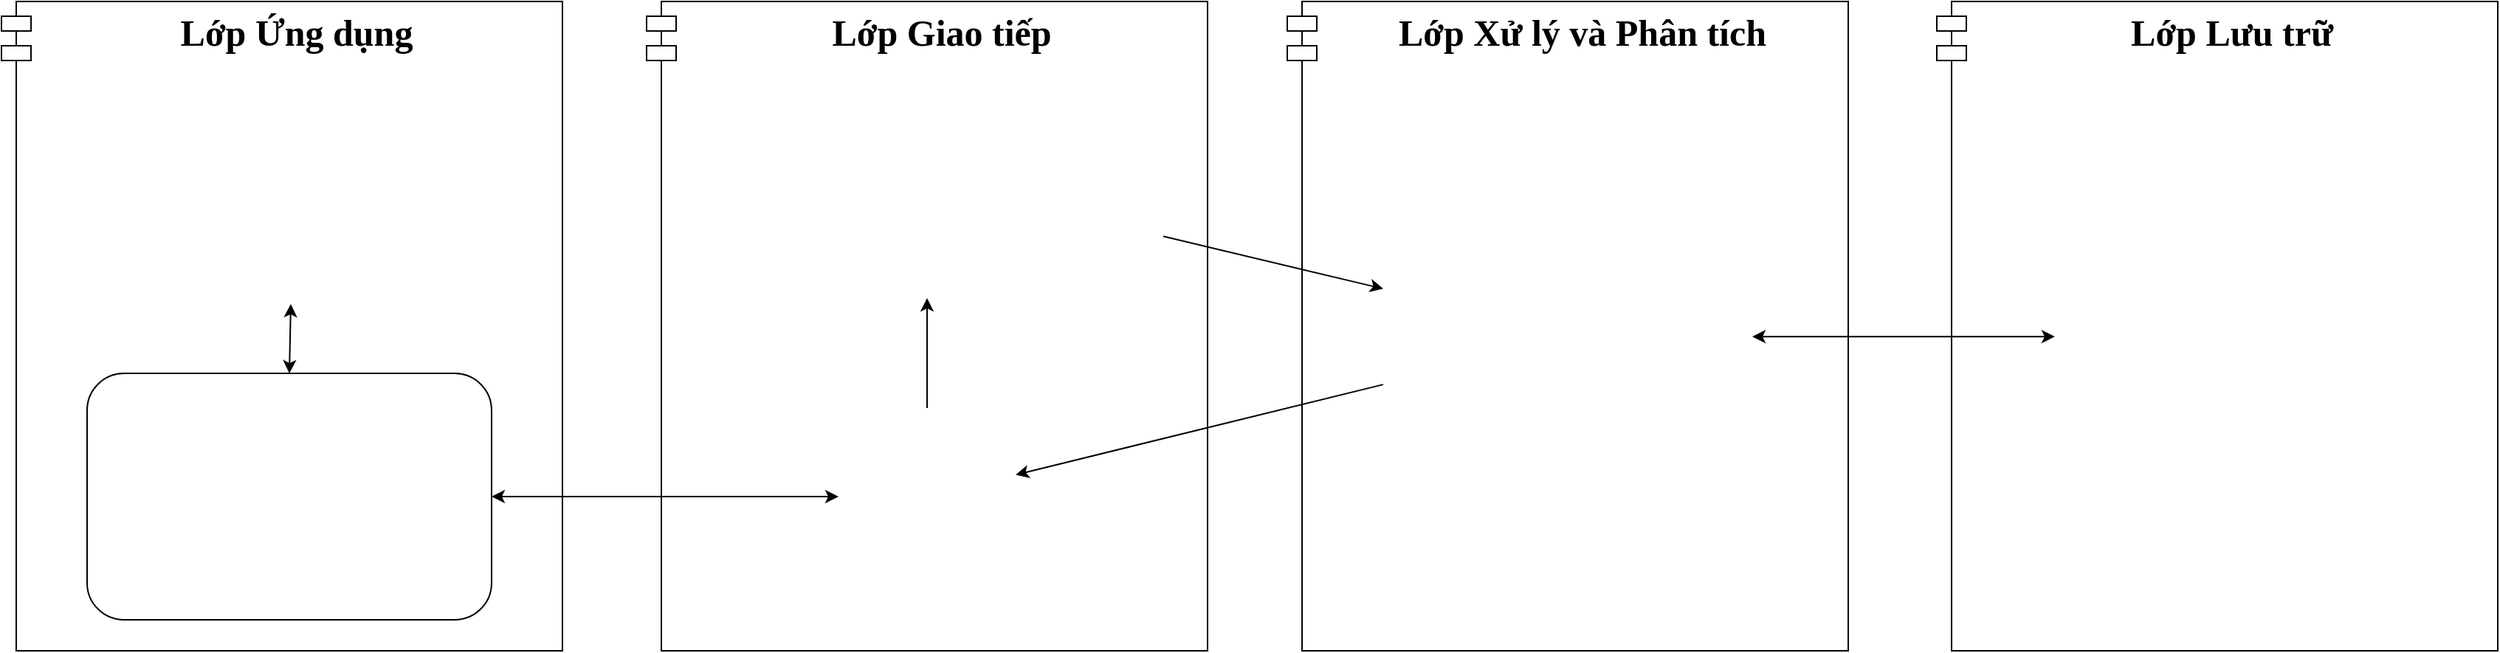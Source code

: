 <mxfile version="24.5.5" type="github">
  <diagram id="MU9Agu6tMM-13lvCyBpb" name="Page-2">
    <mxGraphModel dx="3108" dy="1622" grid="0" gridSize="10" guides="1" tooltips="1" connect="1" arrows="1" fold="1" page="0" pageScale="1" pageWidth="850" pageHeight="1100" math="0" shadow="0">
      <root>
        <mxCell id="0" />
        <mxCell id="1" parent="0" />
        <mxCell id="S8vObqpAsYyYiZip6gTa-45" value="Lớp Lưu trữ" style="shape=module;align=left;spacingLeft=20;align=center;verticalAlign=top;whiteSpace=wrap;html=1;fontStyle=1;fontFamily=Times New Roman;fontSize=25;" parent="1" vertex="1">
          <mxGeometry x="365" y="-69" width="380" height="440" as="geometry" />
        </mxCell>
        <mxCell id="S8vObqpAsYyYiZip6gTa-44" value="Lớp Xử lý và Phân tích" style="shape=module;align=left;spacingLeft=20;align=center;verticalAlign=top;whiteSpace=wrap;html=1;fontStyle=1;fontFamily=Times New Roman;fontSize=25;" parent="1" vertex="1">
          <mxGeometry x="-75" y="-69" width="380" height="440" as="geometry" />
        </mxCell>
        <mxCell id="S8vObqpAsYyYiZip6gTa-43" value="Lớp Giao tiếp" style="shape=module;align=left;spacingLeft=20;align=center;verticalAlign=top;whiteSpace=wrap;html=1;fontStyle=1;fontFamily=Times New Roman;fontSize=25;" parent="1" vertex="1">
          <mxGeometry x="-509" y="-69" width="380" height="440" as="geometry" />
        </mxCell>
        <mxCell id="S8vObqpAsYyYiZip6gTa-42" value="Lớp Ứng dụng" style="shape=module;align=left;spacingLeft=20;align=center;verticalAlign=top;whiteSpace=wrap;html=1;fontStyle=1;fontFamily=Times New Roman;fontSize=25;" parent="1" vertex="1">
          <mxGeometry x="-946" y="-69" width="380" height="440" as="geometry" />
        </mxCell>
        <mxCell id="S8vObqpAsYyYiZip6gTa-14" value="" style="endArrow=classic;html=1;rounded=0;exitX=0;exitY=0.75;exitDx=0;exitDy=0;" parent="1" source="S8vObqpAsYyYiZip6gTa-12" target="S8vObqpAsYyYiZip6gTa-4" edge="1">
          <mxGeometry width="50" height="50" relative="1" as="geometry">
            <mxPoint x="-34" y="328" as="sourcePoint" />
            <mxPoint x="16" y="278" as="targetPoint" />
          </mxGeometry>
        </mxCell>
        <mxCell id="S8vObqpAsYyYiZip6gTa-15" value="" style="endArrow=classic;html=1;rounded=0;entryX=0;entryY=0.25;entryDx=0;entryDy=0;" parent="1" source="S8vObqpAsYyYiZip6gTa-24" target="S8vObqpAsYyYiZip6gTa-12" edge="1">
          <mxGeometry width="50" height="50" relative="1" as="geometry">
            <mxPoint x="-137" y="80.638" as="sourcePoint" />
            <mxPoint x="16" y="278" as="targetPoint" />
          </mxGeometry>
        </mxCell>
        <mxCell id="S8vObqpAsYyYiZip6gTa-16" value="" style="endArrow=classic;startArrow=classic;html=1;rounded=0;entryX=0;entryY=0.5;entryDx=0;entryDy=0;exitX=1;exitY=0.5;exitDx=0;exitDy=0;" parent="1" source="S8vObqpAsYyYiZip6gTa-12" target="S8vObqpAsYyYiZip6gTa-13" edge="1">
          <mxGeometry width="50" height="50" relative="1" as="geometry">
            <mxPoint x="-34" y="328" as="sourcePoint" />
            <mxPoint x="16" y="278" as="targetPoint" />
          </mxGeometry>
        </mxCell>
        <mxCell id="S8vObqpAsYyYiZip6gTa-21" value="" style="endArrow=classic;html=1;rounded=0;exitX=0.5;exitY=0;exitDx=0;exitDy=0;entryX=0.5;entryY=1;entryDx=0;entryDy=0;" parent="1" source="S8vObqpAsYyYiZip6gTa-4" target="S8vObqpAsYyYiZip6gTa-24" edge="1">
          <mxGeometry width="50" height="50" relative="1" as="geometry">
            <mxPoint x="-63" y="328" as="sourcePoint" />
            <mxPoint x="-326" y="120" as="targetPoint" />
          </mxGeometry>
        </mxCell>
        <mxCell id="S8vObqpAsYyYiZip6gTa-24" value="" style="shape=image;verticalLabelPosition=bottom;labelBackgroundColor=default;verticalAlign=top;aspect=fixed;imageAspect=0;image=https://blog.skillfactory.ru/wp-content/uploads/2023/02/apache_kafka_wordtype.svg-2658022.png;" parent="1" vertex="1">
          <mxGeometry x="-479" y="-28.0" width="320" height="160" as="geometry" />
        </mxCell>
        <mxCell id="S8vObqpAsYyYiZip6gTa-12" value="" style="shape=image;verticalLabelPosition=bottom;labelBackgroundColor=default;verticalAlign=top;aspect=fixed;imageAspect=0;image=https://upload.wikimedia.org/wikipedia/commons/thumb/f/f3/Apache_Spark_logo.svg/1200px-Apache_Spark_logo.svg.png;" parent="1" vertex="1">
          <mxGeometry x="-10" y="93.21" width="250" height="129.79" as="geometry" />
        </mxCell>
        <mxCell id="S8vObqpAsYyYiZip6gTa-38" value="" style="rounded=1;whiteSpace=wrap;html=1;container=0;" parent="1" vertex="1">
          <mxGeometry x="-888" y="183" width="274" height="167" as="geometry" />
        </mxCell>
        <mxCell id="S8vObqpAsYyYiZip6gTa-3" value="" style="shape=image;verticalLabelPosition=bottom;labelBackgroundColor=default;verticalAlign=top;aspect=fixed;imageAspect=0;image=https://static.vecteezy.com/system/resources/previews/003/720/447/non_2x/phone-icon-telephone-icon-symbol-for-app-and-messenger-vector.jpg;container=0;" parent="1" vertex="1">
          <mxGeometry x="-738" y="206.5" width="120" height="120" as="geometry" />
        </mxCell>
        <mxCell id="S8vObqpAsYyYiZip6gTa-32" value="" style="shape=image;verticalLabelPosition=bottom;labelBackgroundColor=default;verticalAlign=top;aspect=fixed;imageAspect=0;image=https://uxwing.com/wp-content/themes/uxwing/download/internet-network-technology/internet-icon.png;container=0;" parent="1" vertex="1">
          <mxGeometry x="-865.996" y="206.501" width="120" height="120" as="geometry" />
        </mxCell>
        <mxCell id="S8vObqpAsYyYiZip6gTa-18" value="" style="endArrow=classic;startArrow=classic;html=1;rounded=0;exitX=1;exitY=0.5;exitDx=0;exitDy=0;" parent="1" source="S8vObqpAsYyYiZip6gTa-38" target="S8vObqpAsYyYiZip6gTa-4" edge="1">
          <mxGeometry width="50" height="50" relative="1" as="geometry">
            <mxPoint x="-93" y="134.5" as="sourcePoint" />
            <mxPoint x="-415" y="84.5" as="targetPoint" />
          </mxGeometry>
        </mxCell>
        <mxCell id="S8vObqpAsYyYiZip6gTa-4" value="" style="shape=image;verticalLabelPosition=bottom;labelBackgroundColor=default;verticalAlign=top;aspect=fixed;imageAspect=0;image=https://cdn-icons-png.flaticon.com/512/3667/3667919.png;" parent="1" vertex="1">
          <mxGeometry x="-379" y="206.5" width="120" height="120" as="geometry" />
        </mxCell>
        <mxCell id="S8vObqpAsYyYiZip6gTa-39" value="" style="endArrow=classic;startArrow=classic;html=1;rounded=0;entryX=0.5;entryY=1;entryDx=0;entryDy=0;exitX=0.5;exitY=0;exitDx=0;exitDy=0;" parent="1" source="S8vObqpAsYyYiZip6gTa-38" target="S8vObqpAsYyYiZip6gTa-9" edge="1">
          <mxGeometry width="50" height="50" relative="1" as="geometry">
            <mxPoint x="-103" y="111" as="sourcePoint" />
            <mxPoint x="-53" y="61" as="targetPoint" />
          </mxGeometry>
        </mxCell>
        <mxCell id="S8vObqpAsYyYiZip6gTa-13" value="" style="shape=image;verticalLabelPosition=bottom;labelBackgroundColor=default;verticalAlign=top;aspect=fixed;imageAspect=0;image=https://upload.wikimedia.org/wikipedia/commons/thumb/5/5e/Cassandra_logo.svg/1200px-Cassandra_logo.svg.png;" parent="1" vertex="1">
          <mxGeometry x="445" y="84.4" width="220" height="147.41" as="geometry" />
        </mxCell>
        <mxCell id="S8vObqpAsYyYiZip6gTa-9" value="" style="shape=image;verticalLabelPosition=bottom;labelBackgroundColor=default;verticalAlign=top;aspect=fixed;imageAspect=0;image=https://tenten.vn/tin-tuc/wp-content/uploads/2021/03/Firebase-la%CC%80-gi%CC%80-Gia%CC%89i-pha%CC%81p-la%CC%A3%CC%82p-tri%CC%80nh-kho%CC%82ng-ca%CC%82%CC%80n-Backend-tu%CC%9B%CC%80-Google-4.png;container=0;" parent="1" vertex="1">
          <mxGeometry x="-876" y="-32" width="251.99" height="168" as="geometry" />
        </mxCell>
      </root>
    </mxGraphModel>
  </diagram>
</mxfile>
